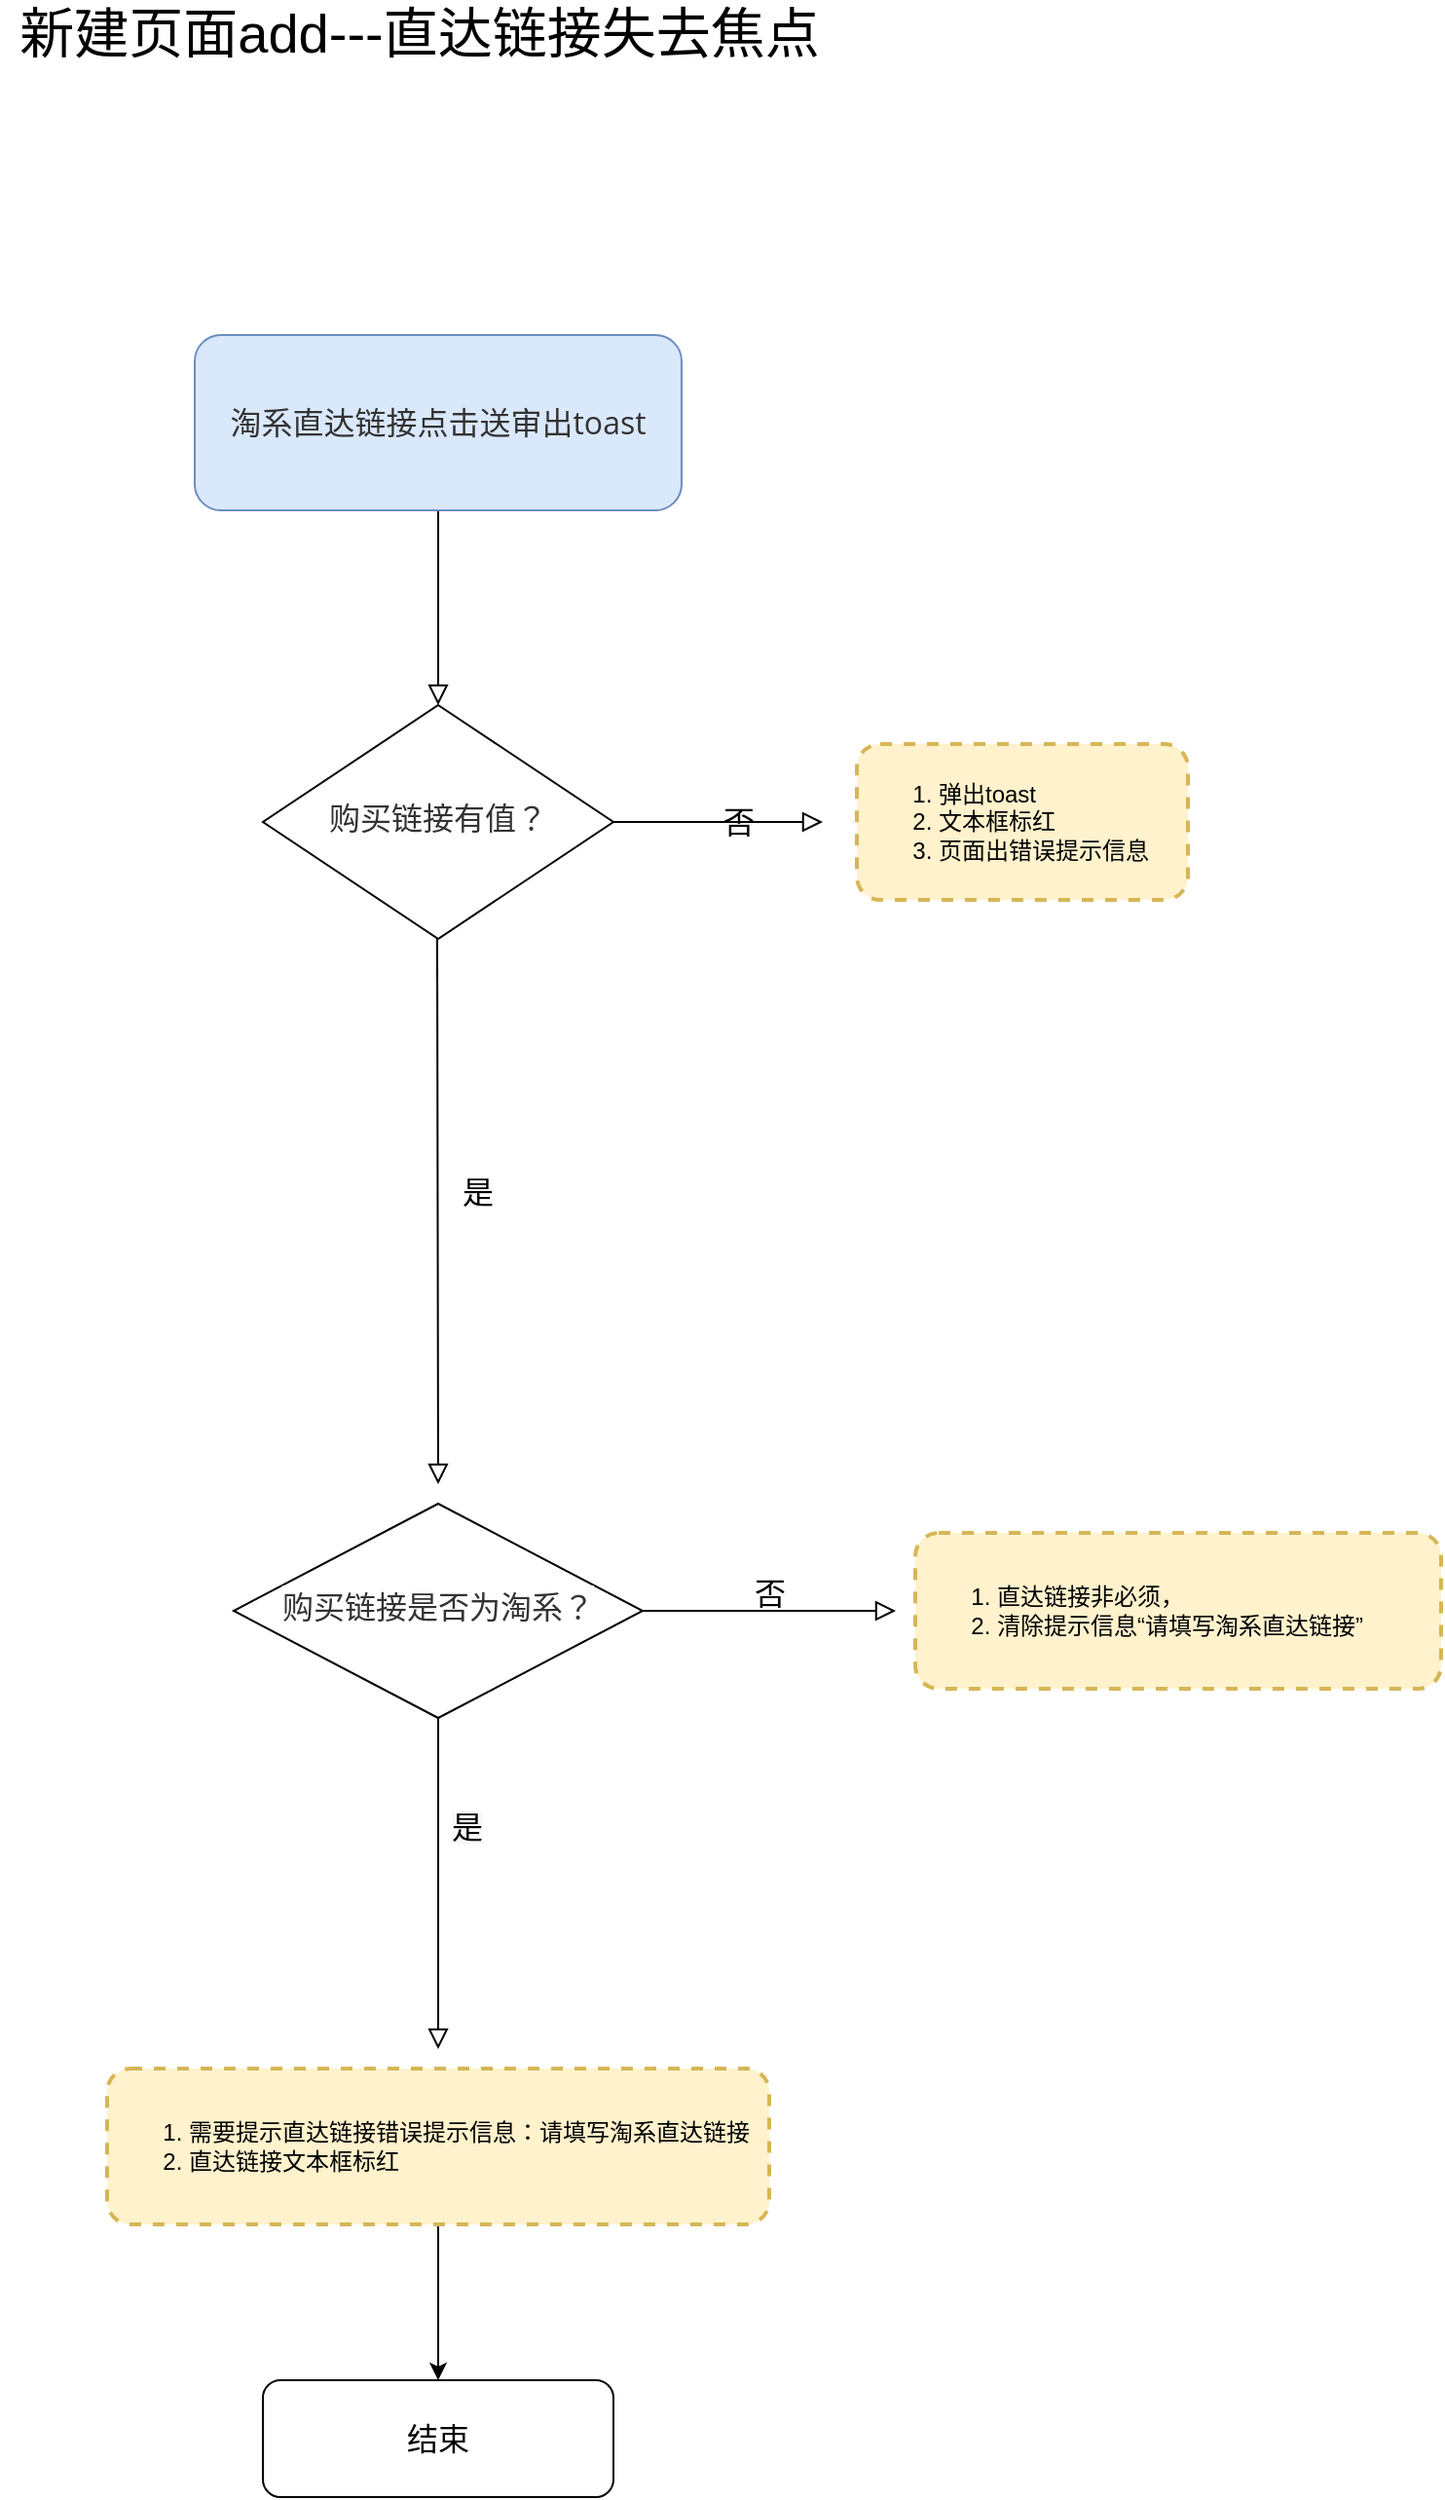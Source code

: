 <mxfile version="14.2.7" type="github">
  <diagram id="C5RBs43oDa-KdzZeNtuy" name="Page-1">
    <mxGraphModel dx="946" dy="1815" grid="1" gridSize="10" guides="1" tooltips="1" connect="1" arrows="1" fold="1" page="1" pageScale="1" pageWidth="827" pageHeight="1169" math="0" shadow="0">
      <root>
        <mxCell id="WIyWlLk6GJQsqaUBKTNV-0" />
        <mxCell id="WIyWlLk6GJQsqaUBKTNV-1" parent="WIyWlLk6GJQsqaUBKTNV-0" />
        <mxCell id="mPfZTztWnD4KN_qUh-mc-0" value="" style="rounded=0;html=1;jettySize=auto;orthogonalLoop=1;fontSize=11;endArrow=block;endFill=0;endSize=8;strokeWidth=1;shadow=0;labelBackgroundColor=none;edgeStyle=orthogonalEdgeStyle;" edge="1" parent="WIyWlLk6GJQsqaUBKTNV-1" source="mPfZTztWnD4KN_qUh-mc-1" target="mPfZTztWnD4KN_qUh-mc-3">
          <mxGeometry relative="1" as="geometry" />
        </mxCell>
        <mxCell id="mPfZTztWnD4KN_qUh-mc-1" value="&lt;font color=&quot;#333333&quot; face=&quot;open sans, clear sans, helvetica neue, helvetica, arial, sans-serif&quot;&gt;&lt;span style=&quot;font-size: 16px&quot;&gt;淘系直达链接点击送审出toast&lt;/span&gt;&lt;/font&gt;" style="rounded=1;whiteSpace=wrap;html=1;fontSize=12;glass=0;strokeWidth=1;shadow=0;fillColor=#dae8fc;strokeColor=#6c8ebf;" vertex="1" parent="WIyWlLk6GJQsqaUBKTNV-1">
          <mxGeometry x="120" y="10" width="250" height="90" as="geometry" />
        </mxCell>
        <mxCell id="mPfZTztWnD4KN_qUh-mc-2" value="&lt;font style=&quot;font-size: 16px&quot;&gt;否&lt;/font&gt;" style="edgeStyle=orthogonalEdgeStyle;rounded=0;html=1;jettySize=auto;orthogonalLoop=1;fontSize=11;endArrow=block;endFill=0;endSize=8;strokeWidth=1;shadow=0;labelBackgroundColor=none;" edge="1" parent="WIyWlLk6GJQsqaUBKTNV-1" source="mPfZTztWnD4KN_qUh-mc-3">
          <mxGeometry y="10" relative="1" as="geometry">
            <mxPoint as="offset" />
            <mxPoint x="442.5" y="260" as="targetPoint" />
          </mxGeometry>
        </mxCell>
        <mxCell id="mPfZTztWnD4KN_qUh-mc-3" value="&lt;span style=&quot;color: rgb(51 , 51 , 51) ; font-family: &amp;#34;open sans&amp;#34; , &amp;#34;clear sans&amp;#34; , &amp;#34;helvetica neue&amp;#34; , &amp;#34;helvetica&amp;#34; , &amp;#34;arial&amp;#34; , sans-serif ; font-size: 16px ; background-color: rgb(255 , 255 , 255)&quot;&gt;购买链接有值？&lt;/span&gt;" style="rhombus;whiteSpace=wrap;html=1;shadow=0;fontFamily=Helvetica;fontSize=12;align=center;strokeWidth=1;spacing=6;spacingTop=-4;" vertex="1" parent="WIyWlLk6GJQsqaUBKTNV-1">
          <mxGeometry x="155" y="200" width="180" height="120" as="geometry" />
        </mxCell>
        <mxCell id="mPfZTztWnD4KN_qUh-mc-4" value="&lt;font style=&quot;font-size: 28px&quot;&gt;新建页面add---直达链接失去焦点&lt;/font&gt;" style="text;html=1;align=center;verticalAlign=middle;resizable=0;points=[];autosize=1;" vertex="1" parent="WIyWlLk6GJQsqaUBKTNV-1">
          <mxGeometry x="20" y="-160" width="430" height="30" as="geometry" />
        </mxCell>
        <mxCell id="mPfZTztWnD4KN_qUh-mc-5" value="&lt;span style=&quot;color: rgb(51 , 51 , 51) ; font-family: &amp;#34;open sans&amp;#34; , &amp;#34;clear sans&amp;#34; , &amp;#34;helvetica neue&amp;#34; , &amp;#34;helvetica&amp;#34; , &amp;#34;arial&amp;#34; , sans-serif ; font-size: 16px ; background-color: rgb(255 , 255 , 255)&quot;&gt;购买链接是否为淘系？&lt;/span&gt;" style="rhombus;whiteSpace=wrap;html=1;shadow=0;fontFamily=Helvetica;fontSize=12;align=center;strokeWidth=1;spacing=6;spacingTop=-4;" vertex="1" parent="WIyWlLk6GJQsqaUBKTNV-1">
          <mxGeometry x="140" y="610" width="210" height="110" as="geometry" />
        </mxCell>
        <mxCell id="mPfZTztWnD4KN_qUh-mc-6" value="&lt;font style=&quot;font-size: 16px&quot;&gt;是&lt;/font&gt;" style="rounded=0;html=1;jettySize=auto;orthogonalLoop=1;fontSize=11;endArrow=block;endFill=0;endSize=8;strokeWidth=1;shadow=0;labelBackgroundColor=none;edgeStyle=orthogonalEdgeStyle;" edge="1" parent="WIyWlLk6GJQsqaUBKTNV-1">
          <mxGeometry y="20" relative="1" as="geometry">
            <mxPoint as="offset" />
            <mxPoint x="244.5" y="339.99" as="sourcePoint" />
            <mxPoint x="245" y="600" as="targetPoint" />
            <Array as="points">
              <mxPoint x="244.5" y="319.99" />
              <mxPoint x="244.5" y="319.99" />
            </Array>
          </mxGeometry>
        </mxCell>
        <mxCell id="mPfZTztWnD4KN_qUh-mc-7" value="&lt;span style=&quot;font-size: 16px&quot;&gt;否&lt;/span&gt;" style="edgeStyle=orthogonalEdgeStyle;rounded=0;html=1;jettySize=auto;orthogonalLoop=1;fontSize=11;endArrow=block;endFill=0;endSize=8;strokeWidth=1;shadow=0;labelBackgroundColor=none;" edge="1" parent="WIyWlLk6GJQsqaUBKTNV-1" source="mPfZTztWnD4KN_qUh-mc-5">
          <mxGeometry y="10" relative="1" as="geometry">
            <mxPoint as="offset" />
            <mxPoint x="480" y="665" as="targetPoint" />
          </mxGeometry>
        </mxCell>
        <mxCell id="mPfZTztWnD4KN_qUh-mc-8" value="" style="rounded=0;html=1;jettySize=auto;orthogonalLoop=1;fontSize=11;endArrow=block;endFill=0;endSize=8;strokeWidth=1;shadow=0;labelBackgroundColor=none;edgeStyle=orthogonalEdgeStyle;" edge="1" parent="WIyWlLk6GJQsqaUBKTNV-1">
          <mxGeometry relative="1" as="geometry">
            <mxPoint x="245" y="720" as="sourcePoint" />
            <mxPoint x="245" y="890" as="targetPoint" />
            <Array as="points">
              <mxPoint x="245" y="720" />
              <mxPoint x="245" y="880" />
            </Array>
          </mxGeometry>
        </mxCell>
        <mxCell id="mPfZTztWnD4KN_qUh-mc-9" value="&lt;blockquote style=&quot;margin: 0 0 0 40px ; border: none ; padding: 0px&quot;&gt;&lt;/blockquote&gt;&lt;blockquote style=&quot;margin: 0 0 0 40px ; border: none ; padding: 0px&quot;&gt;&lt;/blockquote&gt;&lt;blockquote style=&quot;margin: 0 0 0 40px ; border: none ; padding: 0px&quot;&gt;&lt;/blockquote&gt;&lt;div&gt;&lt;ol&gt;&lt;li&gt;直达链接非必须，&lt;/li&gt;&lt;li&gt;清除提示信息“请填写淘系直达链接”&lt;/li&gt;&lt;/ol&gt;&lt;/div&gt;&lt;blockquote style=&quot;margin: 0 0 0 40px ; border: none ; padding: 0px&quot;&gt;&lt;/blockquote&gt;&lt;blockquote style=&quot;margin: 0 0 0 40px ; border: none ; padding: 0px&quot;&gt;&lt;/blockquote&gt;&lt;blockquote style=&quot;margin: 0 0 0 40px ; border: none ; padding: 0px&quot;&gt;&lt;/blockquote&gt;" style="rounded=1;whiteSpace=wrap;html=1;fontSize=12;glass=0;strokeWidth=2;shadow=0;align=left;fillColor=#fff2cc;strokeColor=#d6b656;dashed=1;" vertex="1" parent="WIyWlLk6GJQsqaUBKTNV-1">
          <mxGeometry x="490" y="625" width="270" height="80" as="geometry" />
        </mxCell>
        <mxCell id="mPfZTztWnD4KN_qUh-mc-10" value="&lt;meta charset=&quot;utf-8&quot;&gt;&lt;span style=&quot;color: rgb(0, 0, 0); font-family: helvetica; font-size: 16px; font-style: normal; font-weight: 400; letter-spacing: normal; text-align: center; text-indent: 0px; text-transform: none; word-spacing: 0px; background-color: rgb(248, 249, 250); display: inline; float: none;&quot;&gt;是&lt;/span&gt;" style="text;whiteSpace=wrap;html=1;" vertex="1" parent="WIyWlLk6GJQsqaUBKTNV-1">
          <mxGeometry x="250" y="760" width="40" height="30" as="geometry" />
        </mxCell>
        <mxCell id="mPfZTztWnD4KN_qUh-mc-15" value="&lt;blockquote style=&quot;margin: 0 0 0 40px ; border: none ; padding: 0px&quot;&gt;&lt;/blockquote&gt;&lt;blockquote style=&quot;margin: 0 0 0 40px ; border: none ; padding: 0px&quot;&gt;&lt;/blockquote&gt;&lt;blockquote style=&quot;margin: 0 0 0 40px ; border: none ; padding: 0px&quot;&gt;&lt;/blockquote&gt;&lt;div&gt;&lt;div&gt;&lt;ol&gt;&lt;li&gt;弹出toast&lt;/li&gt;&lt;li&gt;&lt;span&gt;文本框标红&lt;/span&gt;&lt;/li&gt;&lt;li&gt;&lt;span&gt;页面出错误提示信息&lt;/span&gt;&lt;/li&gt;&lt;/ol&gt;&lt;/div&gt;&lt;/div&gt;&lt;blockquote style=&quot;margin: 0 0 0 40px ; border: none ; padding: 0px&quot;&gt;&lt;/blockquote&gt;&lt;blockquote style=&quot;margin: 0 0 0 40px ; border: none ; padding: 0px&quot;&gt;&lt;/blockquote&gt;&lt;blockquote style=&quot;margin: 0 0 0 40px ; border: none ; padding: 0px&quot;&gt;&lt;/blockquote&gt;" style="rounded=1;whiteSpace=wrap;html=1;fontSize=12;glass=0;strokeWidth=2;shadow=0;align=left;fillColor=#fff2cc;strokeColor=#d6b656;dashed=1;" vertex="1" parent="WIyWlLk6GJQsqaUBKTNV-1">
          <mxGeometry x="460" y="220" width="170" height="80" as="geometry" />
        </mxCell>
        <mxCell id="mPfZTztWnD4KN_qUh-mc-17" value="&lt;font style=&quot;font-size: 16px&quot;&gt;结束&lt;/font&gt;" style="rounded=1;whiteSpace=wrap;html=1;fontSize=12;glass=0;strokeWidth=1;shadow=0;" vertex="1" parent="WIyWlLk6GJQsqaUBKTNV-1">
          <mxGeometry x="155" y="1060" width="180" height="60" as="geometry" />
        </mxCell>
        <mxCell id="mPfZTztWnD4KN_qUh-mc-18" value="" style="edgeStyle=orthogonalEdgeStyle;rounded=0;orthogonalLoop=1;jettySize=auto;html=1;" edge="1" parent="WIyWlLk6GJQsqaUBKTNV-1" source="mPfZTztWnD4KN_qUh-mc-19" target="mPfZTztWnD4KN_qUh-mc-17">
          <mxGeometry relative="1" as="geometry" />
        </mxCell>
        <mxCell id="mPfZTztWnD4KN_qUh-mc-19" value="&lt;blockquote style=&quot;margin: 0 0 0 40px ; border: none ; padding: 0px&quot;&gt;&lt;/blockquote&gt;&lt;blockquote style=&quot;margin: 0 0 0 40px ; border: none ; padding: 0px&quot;&gt;&lt;/blockquote&gt;&lt;blockquote style=&quot;margin: 0 0 0 40px ; border: none ; padding: 0px&quot;&gt;&lt;/blockquote&gt;&lt;div&gt;&lt;div&gt;&lt;ol&gt;&lt;li&gt;需要提示直达链接错误提示信息：请填写淘系直达链接&lt;/li&gt;&lt;li&gt;直达链接文本框标红&lt;/li&gt;&lt;/ol&gt;&lt;/div&gt;&lt;/div&gt;&lt;blockquote style=&quot;margin: 0 0 0 40px ; border: none ; padding: 0px&quot;&gt;&lt;/blockquote&gt;&lt;blockquote style=&quot;margin: 0 0 0 40px ; border: none ; padding: 0px&quot;&gt;&lt;/blockquote&gt;&lt;blockquote style=&quot;margin: 0 0 0 40px ; border: none ; padding: 0px&quot;&gt;&lt;/blockquote&gt;" style="rounded=1;whiteSpace=wrap;html=1;fontSize=12;glass=0;strokeWidth=2;shadow=0;align=left;fillColor=#fff2cc;strokeColor=#d6b656;dashed=1;" vertex="1" parent="WIyWlLk6GJQsqaUBKTNV-1">
          <mxGeometry x="75" y="900" width="340" height="80" as="geometry" />
        </mxCell>
      </root>
    </mxGraphModel>
  </diagram>
</mxfile>
